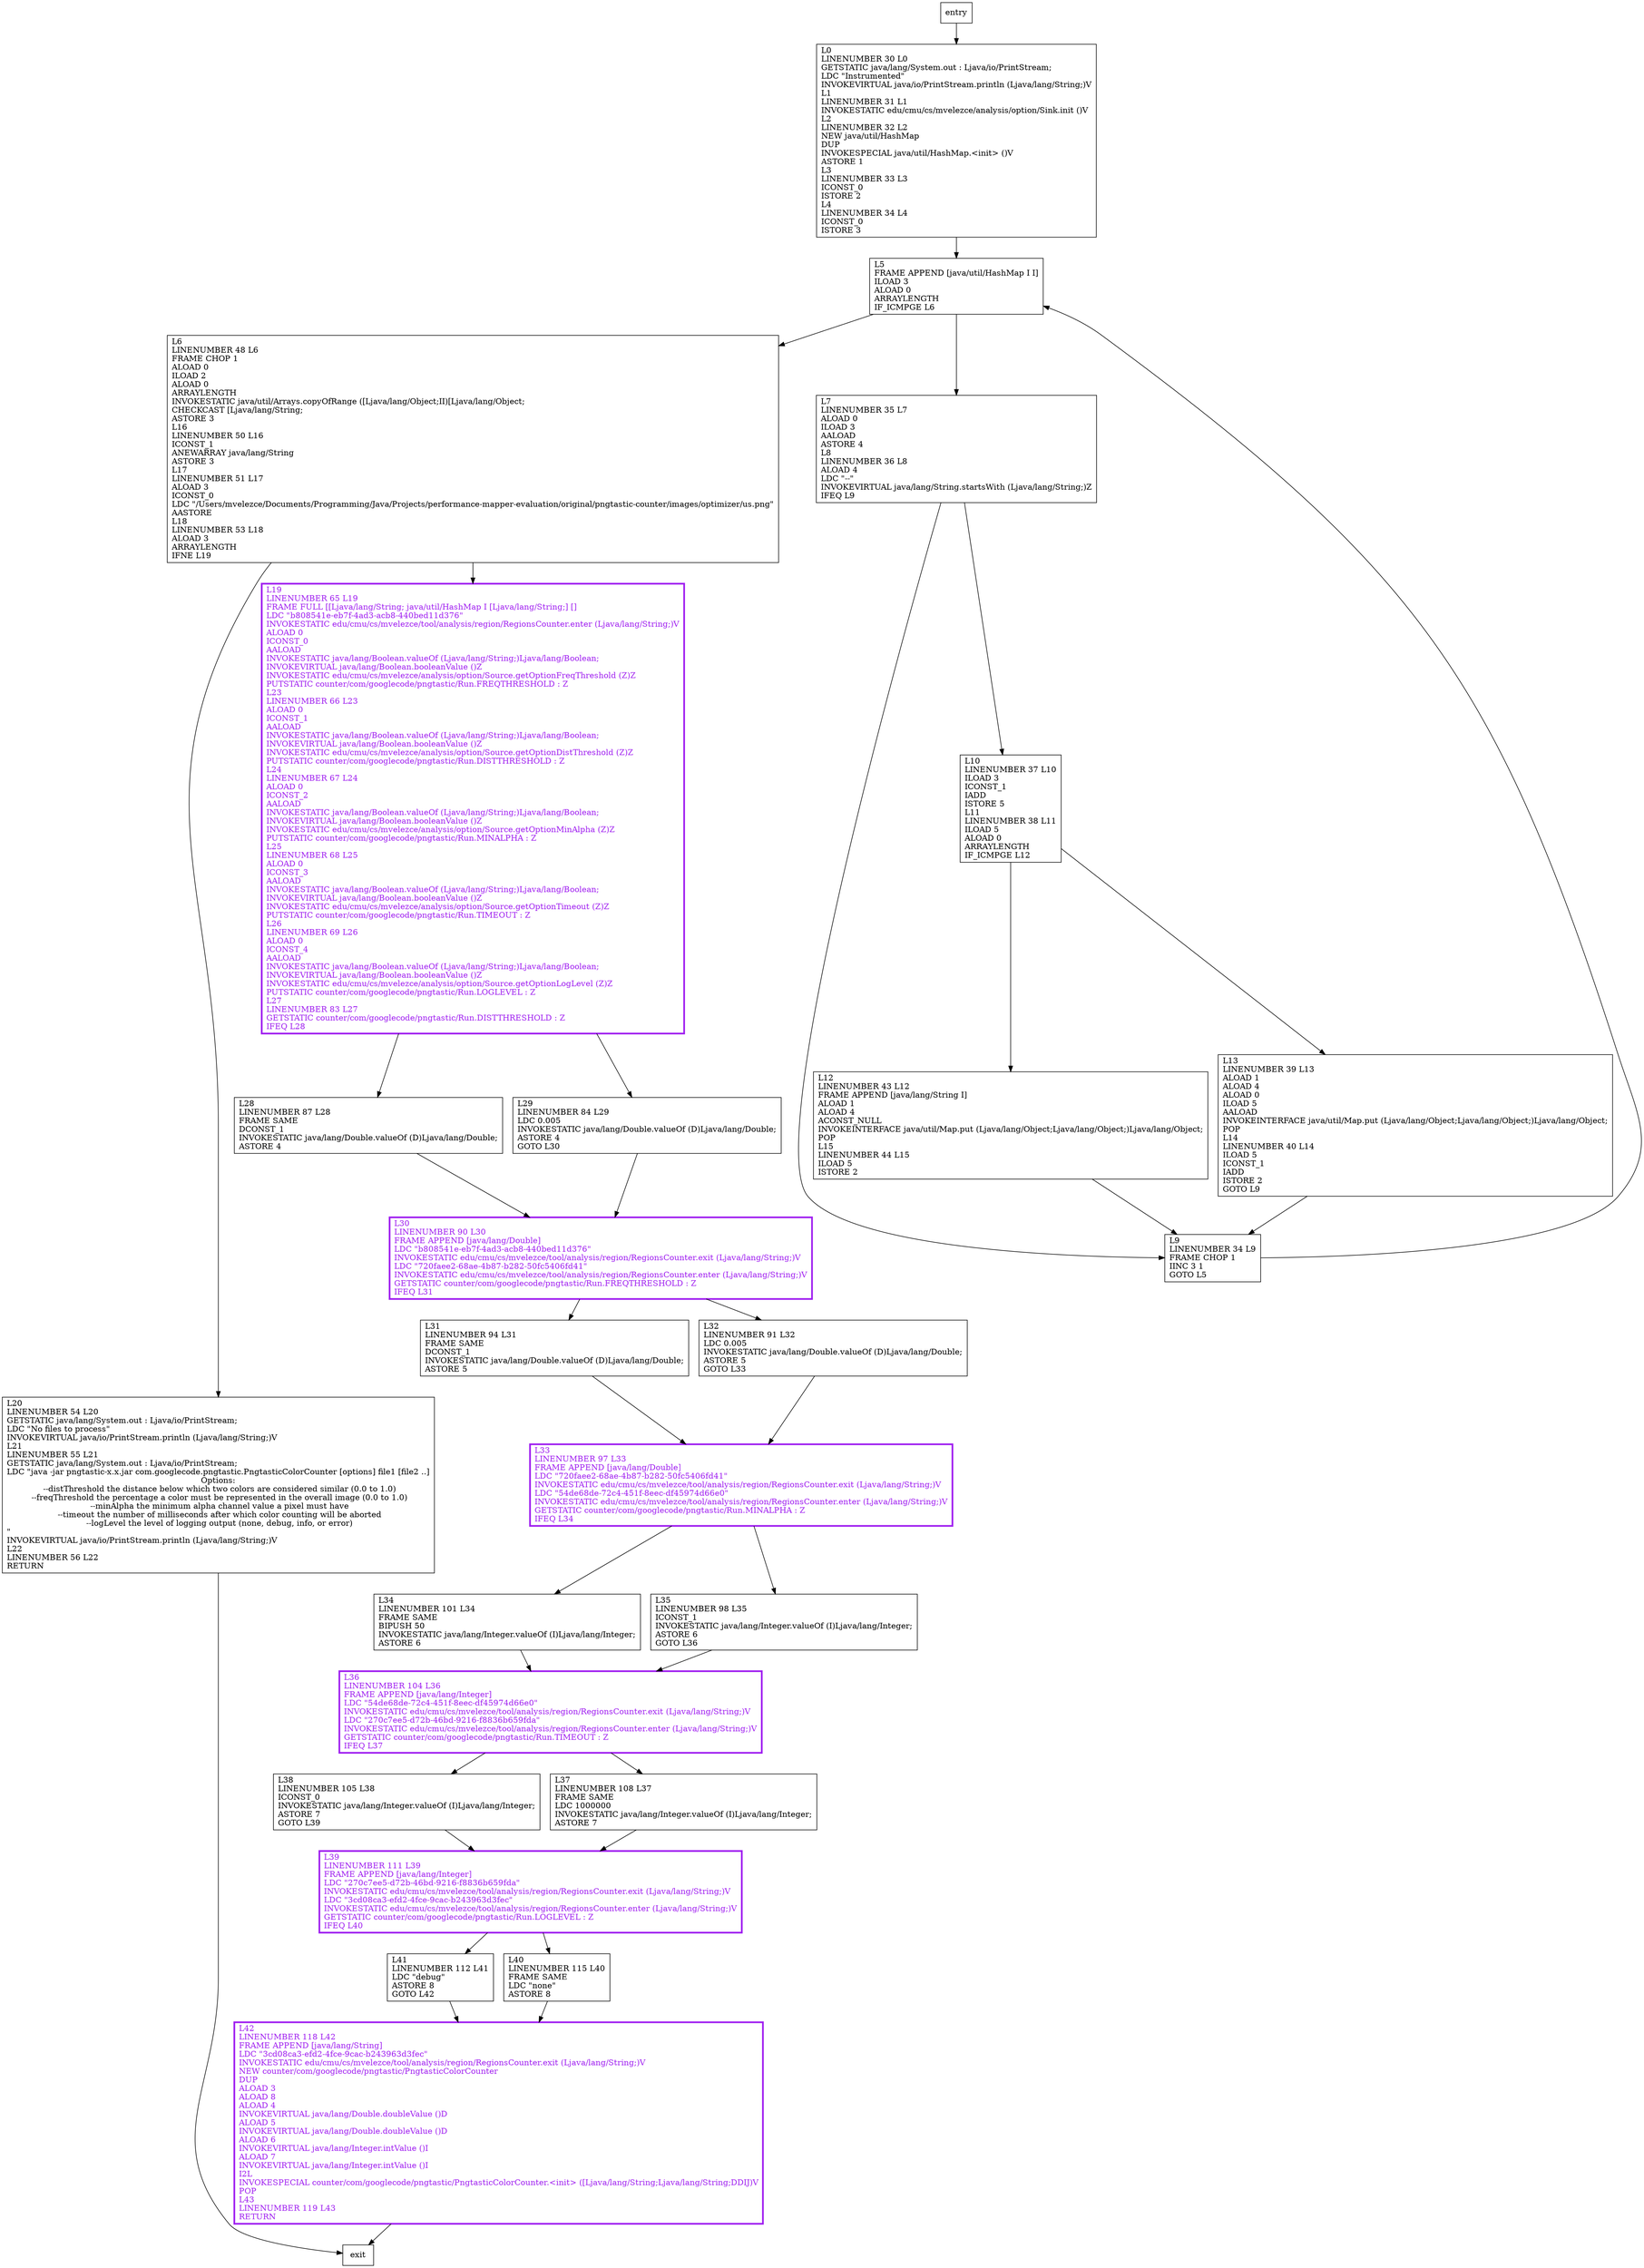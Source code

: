 digraph main {
node [shape=record];
81183790 [label="L6\lLINENUMBER 48 L6\lFRAME CHOP 1\lALOAD 0\lILOAD 2\lALOAD 0\lARRAYLENGTH\lINVOKESTATIC java/util/Arrays.copyOfRange ([Ljava/lang/Object;II)[Ljava/lang/Object;\lCHECKCAST [Ljava/lang/String;\lASTORE 3\lL16\lLINENUMBER 50 L16\lICONST_1\lANEWARRAY java/lang/String\lASTORE 3\lL17\lLINENUMBER 51 L17\lALOAD 3\lICONST_0\lLDC \"/Users/mvelezce/Documents/Programming/Java/Projects/performance-mapper-evaluation/original/pngtastic-counter/images/optimizer/us.png\"\lAASTORE\lL18\lLINENUMBER 53 L18\lALOAD 3\lARRAYLENGTH\lIFNE L19\l"];
1342372881 [label="L29\lLINENUMBER 84 L29\lLDC 0.005\lINVOKESTATIC java/lang/Double.valueOf (D)Ljava/lang/Double;\lASTORE 4\lGOTO L30\l"];
572211573 [label="L31\lLINENUMBER 94 L31\lFRAME SAME\lDCONST_1\lINVOKESTATIC java/lang/Double.valueOf (D)Ljava/lang/Double;\lASTORE 5\l"];
645763670 [label="L41\lLINENUMBER 112 L41\lLDC \"debug\"\lASTORE 8\lGOTO L42\l"];
162328112 [label="L9\lLINENUMBER 34 L9\lFRAME CHOP 1\lIINC 3 1\lGOTO L5\l"];
1215181078 [label="L19\lLINENUMBER 65 L19\lFRAME FULL [[Ljava/lang/String; java/util/HashMap I [Ljava/lang/String;] []\lLDC \"b808541e-eb7f-4ad3-acb8-440bed11d376\"\lINVOKESTATIC edu/cmu/cs/mvelezce/tool/analysis/region/RegionsCounter.enter (Ljava/lang/String;)V\lALOAD 0\lICONST_0\lAALOAD\lINVOKESTATIC java/lang/Boolean.valueOf (Ljava/lang/String;)Ljava/lang/Boolean;\lINVOKEVIRTUAL java/lang/Boolean.booleanValue ()Z\lINVOKESTATIC edu/cmu/cs/mvelezce/analysis/option/Source.getOptionFreqThreshold (Z)Z\lPUTSTATIC counter/com/googlecode/pngtastic/Run.FREQTHRESHOLD : Z\lL23\lLINENUMBER 66 L23\lALOAD 0\lICONST_1\lAALOAD\lINVOKESTATIC java/lang/Boolean.valueOf (Ljava/lang/String;)Ljava/lang/Boolean;\lINVOKEVIRTUAL java/lang/Boolean.booleanValue ()Z\lINVOKESTATIC edu/cmu/cs/mvelezce/analysis/option/Source.getOptionDistThreshold (Z)Z\lPUTSTATIC counter/com/googlecode/pngtastic/Run.DISTTHRESHOLD : Z\lL24\lLINENUMBER 67 L24\lALOAD 0\lICONST_2\lAALOAD\lINVOKESTATIC java/lang/Boolean.valueOf (Ljava/lang/String;)Ljava/lang/Boolean;\lINVOKEVIRTUAL java/lang/Boolean.booleanValue ()Z\lINVOKESTATIC edu/cmu/cs/mvelezce/analysis/option/Source.getOptionMinAlpha (Z)Z\lPUTSTATIC counter/com/googlecode/pngtastic/Run.MINALPHA : Z\lL25\lLINENUMBER 68 L25\lALOAD 0\lICONST_3\lAALOAD\lINVOKESTATIC java/lang/Boolean.valueOf (Ljava/lang/String;)Ljava/lang/Boolean;\lINVOKEVIRTUAL java/lang/Boolean.booleanValue ()Z\lINVOKESTATIC edu/cmu/cs/mvelezce/analysis/option/Source.getOptionTimeout (Z)Z\lPUTSTATIC counter/com/googlecode/pngtastic/Run.TIMEOUT : Z\lL26\lLINENUMBER 69 L26\lALOAD 0\lICONST_4\lAALOAD\lINVOKESTATIC java/lang/Boolean.valueOf (Ljava/lang/String;)Ljava/lang/Boolean;\lINVOKEVIRTUAL java/lang/Boolean.booleanValue ()Z\lINVOKESTATIC edu/cmu/cs/mvelezce/analysis/option/Source.getOptionLogLevel (Z)Z\lPUTSTATIC counter/com/googlecode/pngtastic/Run.LOGLEVEL : Z\lL27\lLINENUMBER 83 L27\lGETSTATIC counter/com/googlecode/pngtastic/Run.DISTTHRESHOLD : Z\lIFEQ L28\l"];
1010842422 [label="L0\lLINENUMBER 30 L0\lGETSTATIC java/lang/System.out : Ljava/io/PrintStream;\lLDC \"Instrumented\"\lINVOKEVIRTUAL java/io/PrintStream.println (Ljava/lang/String;)V\lL1\lLINENUMBER 31 L1\lINVOKESTATIC edu/cmu/cs/mvelezce/analysis/option/Sink.init ()V\lL2\lLINENUMBER 32 L2\lNEW java/util/HashMap\lDUP\lINVOKESPECIAL java/util/HashMap.\<init\> ()V\lASTORE 1\lL3\lLINENUMBER 33 L3\lICONST_0\lISTORE 2\lL4\lLINENUMBER 34 L4\lICONST_0\lISTORE 3\l"];
1767735686 [label="L30\lLINENUMBER 90 L30\lFRAME APPEND [java/lang/Double]\lLDC \"b808541e-eb7f-4ad3-acb8-440bed11d376\"\lINVOKESTATIC edu/cmu/cs/mvelezce/tool/analysis/region/RegionsCounter.exit (Ljava/lang/String;)V\lLDC \"720faee2-68ae-4b87-b282-50fc5406fd41\"\lINVOKESTATIC edu/cmu/cs/mvelezce/tool/analysis/region/RegionsCounter.enter (Ljava/lang/String;)V\lGETSTATIC counter/com/googlecode/pngtastic/Run.FREQTHRESHOLD : Z\lIFEQ L31\l"];
1331735601 [label="L38\lLINENUMBER 105 L38\lICONST_0\lINVOKESTATIC java/lang/Integer.valueOf (I)Ljava/lang/Integer;\lASTORE 7\lGOTO L39\l"];
1798818527 [label="L39\lLINENUMBER 111 L39\lFRAME APPEND [java/lang/Integer]\lLDC \"270c7ee5-d72b-46bd-9216-f8836b659fda\"\lINVOKESTATIC edu/cmu/cs/mvelezce/tool/analysis/region/RegionsCounter.exit (Ljava/lang/String;)V\lLDC \"3cd08ca3-efd2-4fce-9cac-b243963d3fec\"\lINVOKESTATIC edu/cmu/cs/mvelezce/tool/analysis/region/RegionsCounter.enter (Ljava/lang/String;)V\lGETSTATIC counter/com/googlecode/pngtastic/Run.LOGLEVEL : Z\lIFEQ L40\l"];
745634029 [label="L28\lLINENUMBER 87 L28\lFRAME SAME\lDCONST_1\lINVOKESTATIC java/lang/Double.valueOf (D)Ljava/lang/Double;\lASTORE 4\l"];
1118795039 [label="L33\lLINENUMBER 97 L33\lFRAME APPEND [java/lang/Double]\lLDC \"720faee2-68ae-4b87-b282-50fc5406fd41\"\lINVOKESTATIC edu/cmu/cs/mvelezce/tool/analysis/region/RegionsCounter.exit (Ljava/lang/String;)V\lLDC \"54de68de-72c4-451f-8eec-df45974d66e0\"\lINVOKESTATIC edu/cmu/cs/mvelezce/tool/analysis/region/RegionsCounter.enter (Ljava/lang/String;)V\lGETSTATIC counter/com/googlecode/pngtastic/Run.MINALPHA : Z\lIFEQ L34\l"];
1199279485 [label="L34\lLINENUMBER 101 L34\lFRAME SAME\lBIPUSH 50\lINVOKESTATIC java/lang/Integer.valueOf (I)Ljava/lang/Integer;\lASTORE 6\l"];
1823908748 [label="L42\lLINENUMBER 118 L42\lFRAME APPEND [java/lang/String]\lLDC \"3cd08ca3-efd2-4fce-9cac-b243963d3fec\"\lINVOKESTATIC edu/cmu/cs/mvelezce/tool/analysis/region/RegionsCounter.exit (Ljava/lang/String;)V\lNEW counter/com/googlecode/pngtastic/PngtasticColorCounter\lDUP\lALOAD 3\lALOAD 8\lALOAD 4\lINVOKEVIRTUAL java/lang/Double.doubleValue ()D\lALOAD 5\lINVOKEVIRTUAL java/lang/Double.doubleValue ()D\lALOAD 6\lINVOKEVIRTUAL java/lang/Integer.intValue ()I\lALOAD 7\lINVOKEVIRTUAL java/lang/Integer.intValue ()I\lI2L\lINVOKESPECIAL counter/com/googlecode/pngtastic/PngtasticColorCounter.\<init\> ([Ljava/lang/String;Ljava/lang/String;DDIJ)V\lPOP\lL43\lLINENUMBER 119 L43\lRETURN\l"];
105756835 [label="L12\lLINENUMBER 43 L12\lFRAME APPEND [java/lang/String I]\lALOAD 1\lALOAD 4\lACONST_NULL\lINVOKEINTERFACE java/util/Map.put (Ljava/lang/Object;Ljava/lang/Object;)Ljava/lang/Object;\lPOP\lL15\lLINENUMBER 44 L15\lILOAD 5\lISTORE 2\l"];
1424741300 [label="L37\lLINENUMBER 108 L37\lFRAME SAME\lLDC 1000000\lINVOKESTATIC java/lang/Integer.valueOf (I)Ljava/lang/Integer;\lASTORE 7\l"];
1220768475 [label="L7\lLINENUMBER 35 L7\lALOAD 0\lILOAD 3\lAALOAD\lASTORE 4\lL8\lLINENUMBER 36 L8\lALOAD 4\lLDC \"--\"\lINVOKEVIRTUAL java/lang/String.startsWith (Ljava/lang/String;)Z\lIFEQ L9\l"];
1431000859 [label="L13\lLINENUMBER 39 L13\lALOAD 1\lALOAD 4\lALOAD 0\lILOAD 5\lAALOAD\lINVOKEINTERFACE java/util/Map.put (Ljava/lang/Object;Ljava/lang/Object;)Ljava/lang/Object;\lPOP\lL14\lLINENUMBER 40 L14\lILOAD 5\lICONST_1\lIADD\lISTORE 2\lGOTO L9\l"];
588054552 [label="L20\lLINENUMBER 54 L20\lGETSTATIC java/lang/System.out : Ljava/io/PrintStream;\lLDC \"No files to process\"\lINVOKEVIRTUAL java/io/PrintStream.println (Ljava/lang/String;)V\lL21\lLINENUMBER 55 L21\lGETSTATIC java/lang/System.out : Ljava/io/PrintStream;\lLDC \"java -jar pngtastic-x.x.jar com.googlecode.pngtastic.PngtasticColorCounter [options] file1 [file2 ..]\nOptions:\n  --distThreshold    the distance below which two colors are considered similar (0.0 to 1.0)\n  --freqThreshold    the percentage a color must be represented in the overall image (0.0 to 1.0)\n  --minAlpha         the minimum alpha channel value a pixel must have\n  --timeout          the number of milliseconds after which color counting will be aborted\n  --logLevel         the level of logging output (none, debug, info, or error)\n\"\lINVOKEVIRTUAL java/io/PrintStream.println (Ljava/lang/String;)V\lL22\lLINENUMBER 56 L22\lRETURN\l"];
1834304652 [label="L36\lLINENUMBER 104 L36\lFRAME APPEND [java/lang/Integer]\lLDC \"54de68de-72c4-451f-8eec-df45974d66e0\"\lINVOKESTATIC edu/cmu/cs/mvelezce/tool/analysis/region/RegionsCounter.exit (Ljava/lang/String;)V\lLDC \"270c7ee5-d72b-46bd-9216-f8836b659fda\"\lINVOKESTATIC edu/cmu/cs/mvelezce/tool/analysis/region/RegionsCounter.enter (Ljava/lang/String;)V\lGETSTATIC counter/com/googlecode/pngtastic/Run.TIMEOUT : Z\lIFEQ L37\l"];
873004472 [label="L10\lLINENUMBER 37 L10\lILOAD 3\lICONST_1\lIADD\lISTORE 5\lL11\lLINENUMBER 38 L11\lILOAD 5\lALOAD 0\lARRAYLENGTH\lIF_ICMPGE L12\l"];
1006173932 [label="L5\lFRAME APPEND [java/util/HashMap I I]\lILOAD 3\lALOAD 0\lARRAYLENGTH\lIF_ICMPGE L6\l"];
92988363 [label="L32\lLINENUMBER 91 L32\lLDC 0.005\lINVOKESTATIC java/lang/Double.valueOf (D)Ljava/lang/Double;\lASTORE 5\lGOTO L33\l"];
1066630158 [label="L35\lLINENUMBER 98 L35\lICONST_1\lINVOKESTATIC java/lang/Integer.valueOf (I)Ljava/lang/Integer;\lASTORE 6\lGOTO L36\l"];
738296337 [label="L40\lLINENUMBER 115 L40\lFRAME SAME\lLDC \"none\"\lASTORE 8\l"];
entry;
exit;
81183790 -> 1215181078;
81183790 -> 588054552;
1342372881 -> 1767735686;
572211573 -> 1118795039;
645763670 -> 1823908748;
162328112 -> 1006173932;
1215181078 -> 1342372881;
1215181078 -> 745634029;
1010842422 -> 1006173932;
1767735686 -> 572211573;
1767735686 -> 92988363;
1331735601 -> 1798818527;
1798818527 -> 645763670;
1798818527 -> 738296337;
745634029 -> 1767735686;
1118795039 -> 1066630158;
1118795039 -> 1199279485;
1199279485 -> 1834304652;
1823908748 -> exit;
105756835 -> 162328112;
1424741300 -> 1798818527;
1220768475 -> 873004472;
1220768475 -> 162328112;
1431000859 -> 162328112;
588054552 -> exit;
1834304652 -> 1424741300;
1834304652 -> 1331735601;
entry -> 1010842422;
873004472 -> 105756835;
873004472 -> 1431000859;
1006173932 -> 81183790;
1006173932 -> 1220768475;
92988363 -> 1118795039;
1066630158 -> 1834304652;
738296337 -> 1823908748;
1823908748[fontcolor="purple", penwidth=3, color="purple"];
1215181078[fontcolor="purple", penwidth=3, color="purple"];
1767735686[fontcolor="purple", penwidth=3, color="purple"];
1798818527[fontcolor="purple", penwidth=3, color="purple"];
1834304652[fontcolor="purple", penwidth=3, color="purple"];
1118795039[fontcolor="purple", penwidth=3, color="purple"];
}

